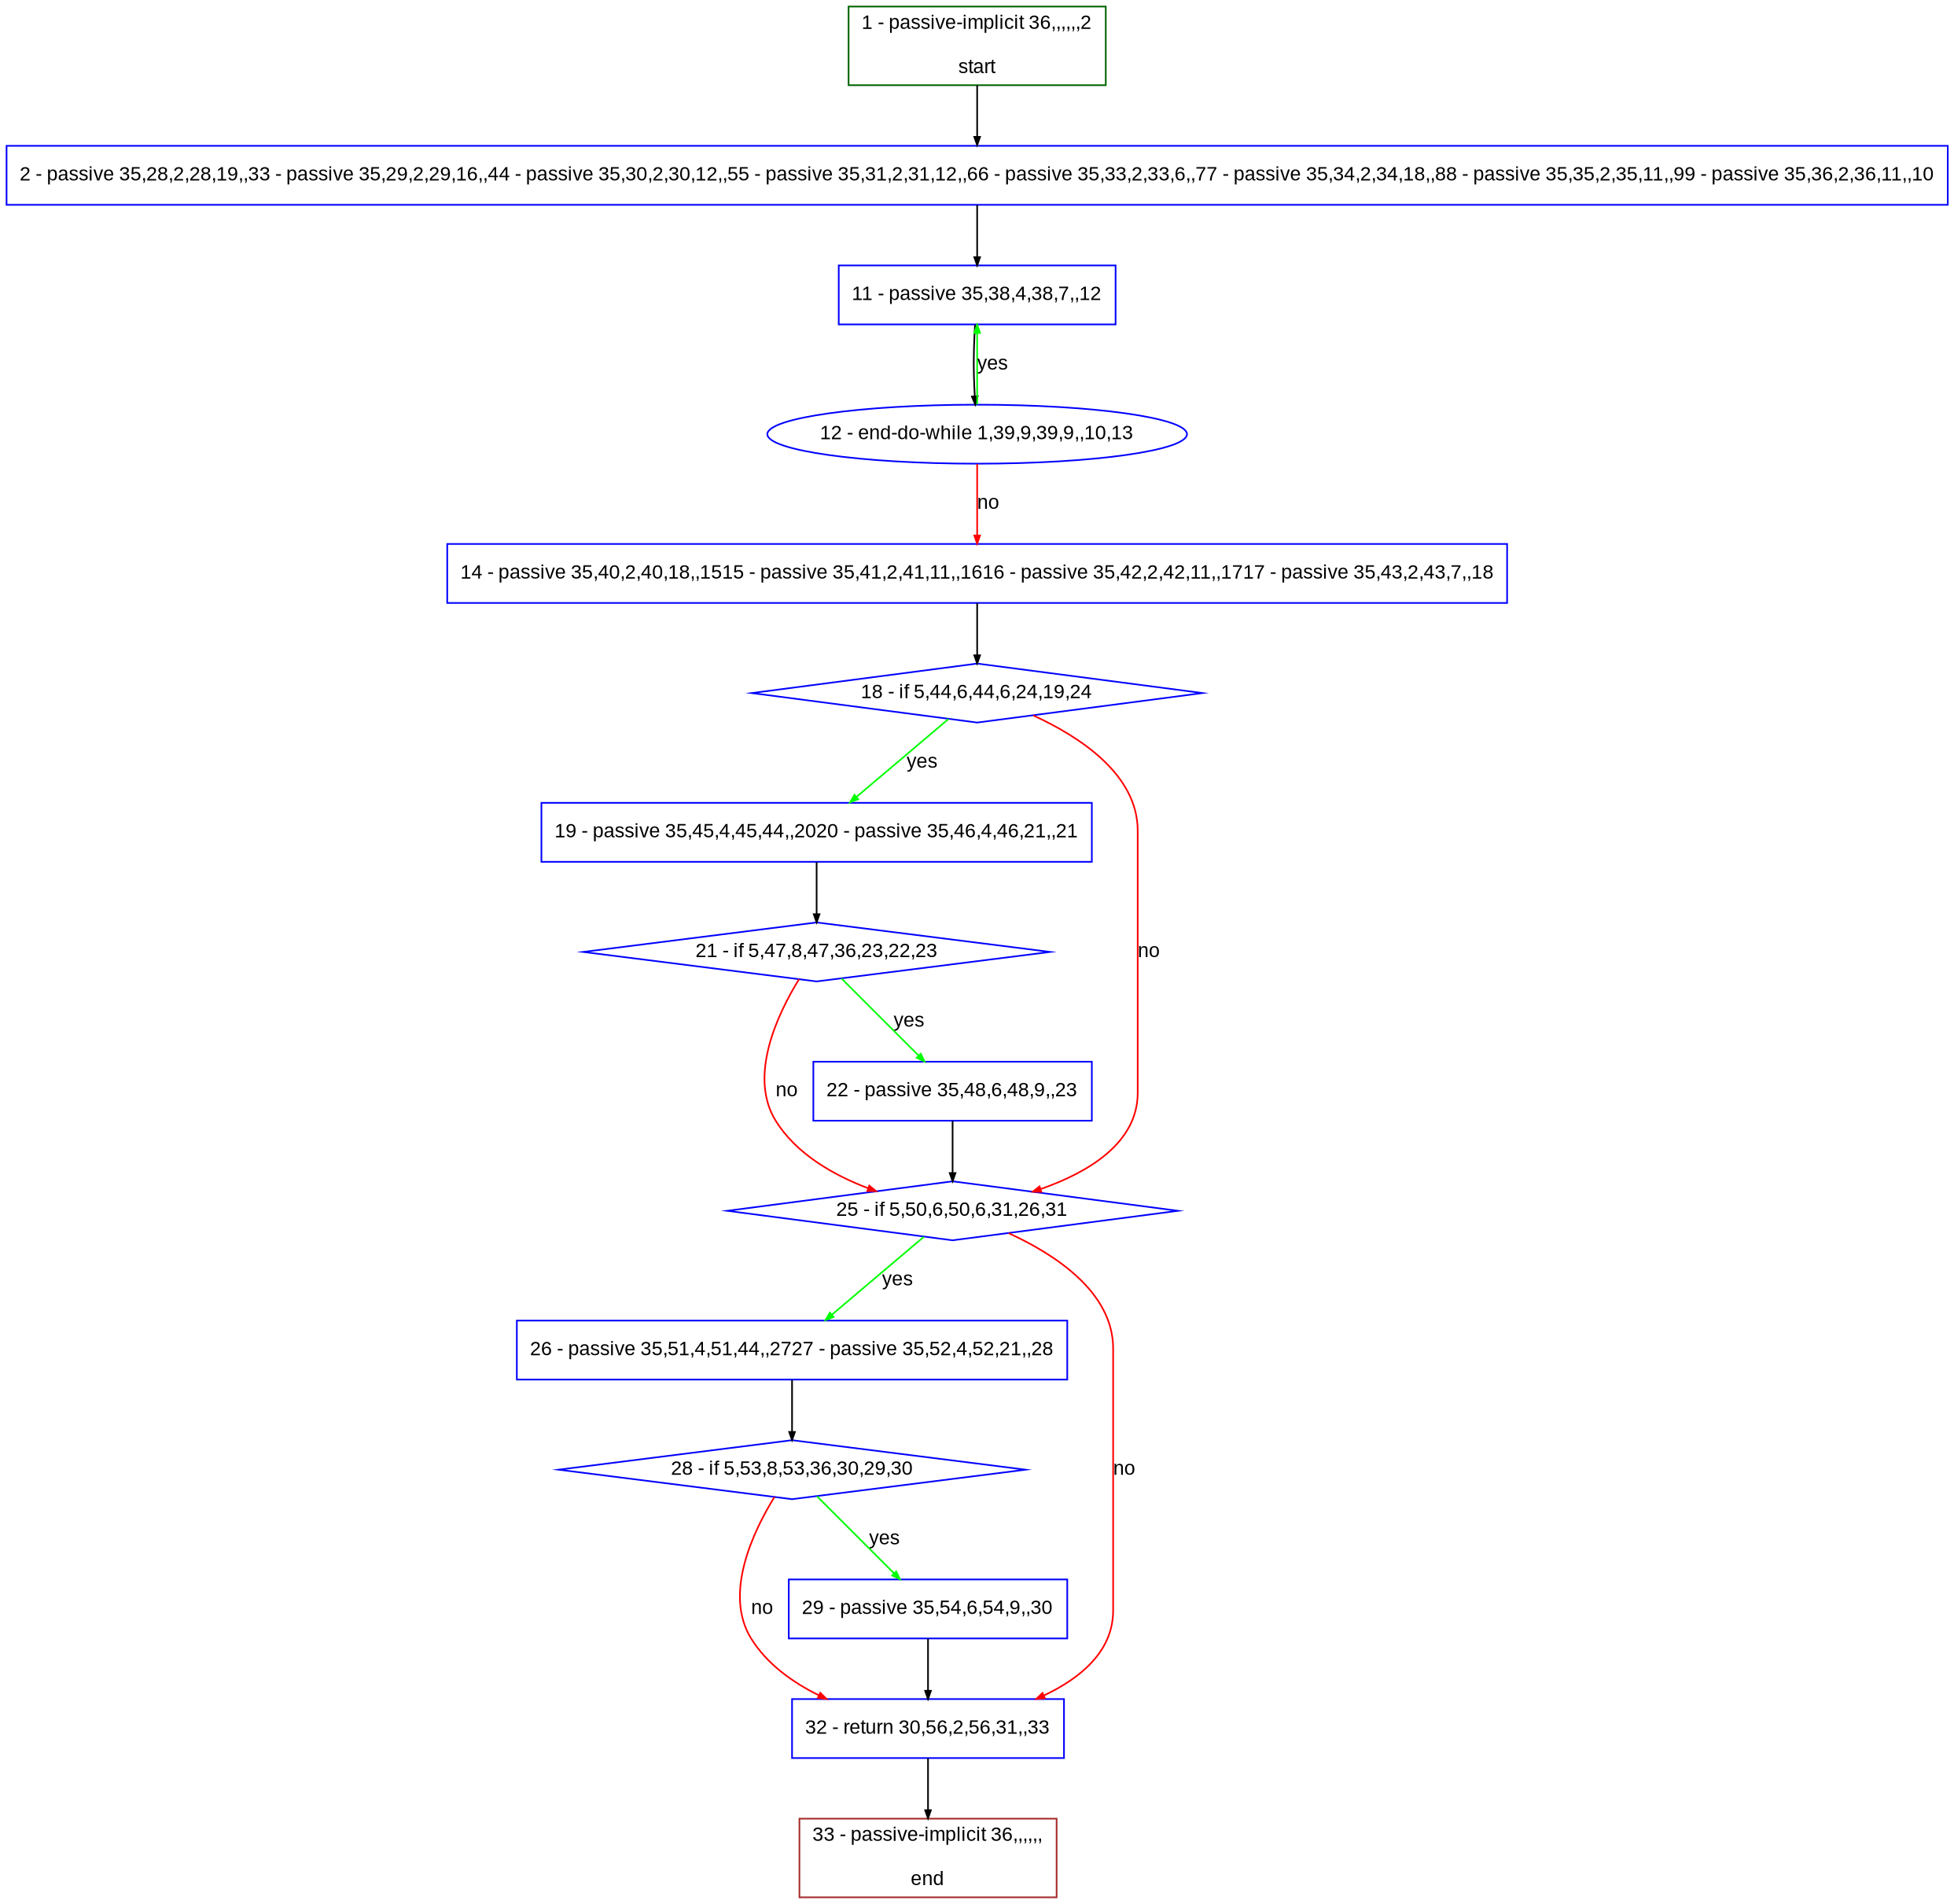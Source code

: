 digraph "" {
  graph [bgcolor="white", fillcolor="#FFFFCC", pack="true", packmode="clust", fontname="Arial", label="", fontsize="12", compound="true", style="rounded,filled"];
  node [node_initialized="no", fillcolor="white", fontname="Arial", label="", color="grey", fontsize="12", fixedsize="false", compound="true", shape="rectangle", style="filled"];
  edge [arrowtail="none", lhead="", fontcolor="black", fontname="Arial", label="", color="black", fontsize="12", arrowhead="normal", arrowsize="0.5", compound="true", ltail="", dir="forward"];
  __N1 [fillcolor="#ffffff", label="2 - passive 35,28,2,28,19,,33 - passive 35,29,2,29,16,,44 - passive 35,30,2,30,12,,55 - passive 35,31,2,31,12,,66 - passive 35,33,2,33,6,,77 - passive 35,34,2,34,18,,88 - passive 35,35,2,35,11,,99 - passive 35,36,2,36,11,,10", color="#0000ff", shape="box", style="filled"];
  __N2 [fillcolor="#ffffff", label="1 - passive-implicit 36,,,,,,2\n\nstart", color="#006400", shape="box", style="filled"];
  __N3 [fillcolor="#ffffff", label="11 - passive 35,38,4,38,7,,12", color="#0000ff", shape="box", style="filled"];
  __N4 [fillcolor="#ffffff", label="12 - end-do-while 1,39,9,39,9,,10,13", color="#0000ff", shape="oval", style="filled"];
  __N5 [fillcolor="#ffffff", label="14 - passive 35,40,2,40,18,,1515 - passive 35,41,2,41,11,,1616 - passive 35,42,2,42,11,,1717 - passive 35,43,2,43,7,,18", color="#0000ff", shape="box", style="filled"];
  __N6 [fillcolor="#ffffff", label="18 - if 5,44,6,44,6,24,19,24", color="#0000ff", shape="diamond", style="filled"];
  __N7 [fillcolor="#ffffff", label="19 - passive 35,45,4,45,44,,2020 - passive 35,46,4,46,21,,21", color="#0000ff", shape="box", style="filled"];
  __N8 [fillcolor="#ffffff", label="25 - if 5,50,6,50,6,31,26,31", color="#0000ff", shape="diamond", style="filled"];
  __N9 [fillcolor="#ffffff", label="21 - if 5,47,8,47,36,23,22,23", color="#0000ff", shape="diamond", style="filled"];
  __N10 [fillcolor="#ffffff", label="22 - passive 35,48,6,48,9,,23", color="#0000ff", shape="box", style="filled"];
  __N11 [fillcolor="#ffffff", label="26 - passive 35,51,4,51,44,,2727 - passive 35,52,4,52,21,,28", color="#0000ff", shape="box", style="filled"];
  __N12 [fillcolor="#ffffff", label="32 - return 30,56,2,56,31,,33", color="#0000ff", shape="box", style="filled"];
  __N13 [fillcolor="#ffffff", label="28 - if 5,53,8,53,36,30,29,30", color="#0000ff", shape="diamond", style="filled"];
  __N14 [fillcolor="#ffffff", label="29 - passive 35,54,6,54,9,,30", color="#0000ff", shape="box", style="filled"];
  __N15 [fillcolor="#ffffff", label="33 - passive-implicit 36,,,,,,\n\nend", color="#a52a2a", shape="box", style="filled"];
  __N2 -> __N1 [arrowtail="none", color="#000000", label="", arrowhead="normal", dir="forward"];
  __N1 -> __N3 [arrowtail="none", color="#000000", label="", arrowhead="normal", dir="forward"];
  __N3 -> __N4 [arrowtail="none", color="#000000", label="", arrowhead="normal", dir="forward"];
  __N4 -> __N3 [arrowtail="none", color="#00ff00", label="yes", arrowhead="normal", dir="forward"];
  __N4 -> __N5 [arrowtail="none", color="#ff0000", label="no", arrowhead="normal", dir="forward"];
  __N5 -> __N6 [arrowtail="none", color="#000000", label="", arrowhead="normal", dir="forward"];
  __N6 -> __N7 [arrowtail="none", color="#00ff00", label="yes", arrowhead="normal", dir="forward"];
  __N6 -> __N8 [arrowtail="none", color="#ff0000", label="no", arrowhead="normal", dir="forward"];
  __N7 -> __N9 [arrowtail="none", color="#000000", label="", arrowhead="normal", dir="forward"];
  __N9 -> __N10 [arrowtail="none", color="#00ff00", label="yes", arrowhead="normal", dir="forward"];
  __N9 -> __N8 [arrowtail="none", color="#ff0000", label="no", arrowhead="normal", dir="forward"];
  __N10 -> __N8 [arrowtail="none", color="#000000", label="", arrowhead="normal", dir="forward"];
  __N8 -> __N11 [arrowtail="none", color="#00ff00", label="yes", arrowhead="normal", dir="forward"];
  __N8 -> __N12 [arrowtail="none", color="#ff0000", label="no", arrowhead="normal", dir="forward"];
  __N11 -> __N13 [arrowtail="none", color="#000000", label="", arrowhead="normal", dir="forward"];
  __N13 -> __N14 [arrowtail="none", color="#00ff00", label="yes", arrowhead="normal", dir="forward"];
  __N13 -> __N12 [arrowtail="none", color="#ff0000", label="no", arrowhead="normal", dir="forward"];
  __N14 -> __N12 [arrowtail="none", color="#000000", label="", arrowhead="normal", dir="forward"];
  __N12 -> __N15 [arrowtail="none", color="#000000", label="", arrowhead="normal", dir="forward"];
}
